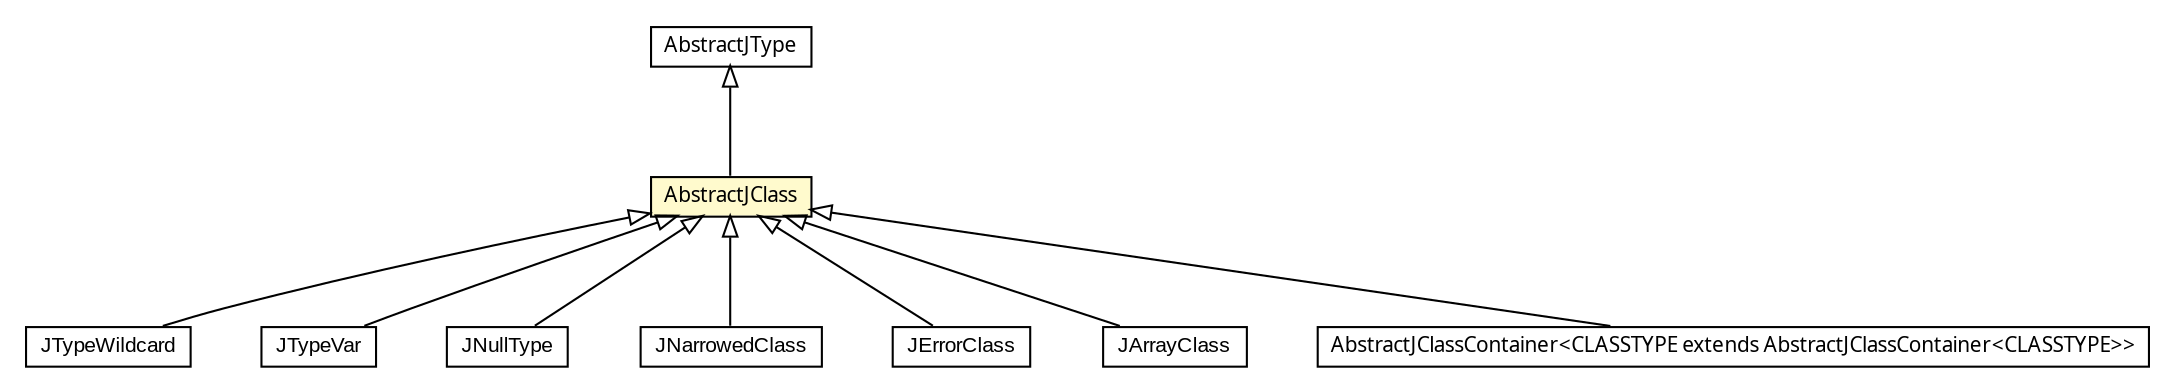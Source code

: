 #!/usr/local/bin/dot
#
# Class diagram 
# Generated by UMLGraph version 5.1 (http://www.umlgraph.org/)
#

digraph G {
	edge [fontname="arial",fontsize=10,labelfontname="arial",labelfontsize=10];
	node [fontname="arial",fontsize=10,shape=plaintext];
	nodesep=0.25;
	ranksep=0.5;
	// com.helger.jcodemodel.JTypeWildcard
	c11710 [label=<<table title="com.helger.jcodemodel.JTypeWildcard" border="0" cellborder="1" cellspacing="0" cellpadding="2" port="p" href="./JTypeWildcard.html">
		<tr><td><table border="0" cellspacing="0" cellpadding="1">
<tr><td align="center" balign="center"> JTypeWildcard </td></tr>
		</table></td></tr>
		</table>>, fontname="arial", fontcolor="black", fontsize=10.0];
	// com.helger.jcodemodel.JTypeVar
	c11713 [label=<<table title="com.helger.jcodemodel.JTypeVar" border="0" cellborder="1" cellspacing="0" cellpadding="2" port="p" href="./JTypeVar.html">
		<tr><td><table border="0" cellspacing="0" cellpadding="1">
<tr><td align="center" balign="center"> JTypeVar </td></tr>
		</table></td></tr>
		</table>>, fontname="arial", fontcolor="black", fontsize=10.0];
	// com.helger.jcodemodel.JNullType
	c11727 [label=<<table title="com.helger.jcodemodel.JNullType" border="0" cellborder="1" cellspacing="0" cellpadding="2" port="p" href="./JNullType.html">
		<tr><td><table border="0" cellspacing="0" cellpadding="1">
<tr><td align="center" balign="center"> JNullType </td></tr>
		</table></td></tr>
		</table>>, fontname="arial", fontcolor="black", fontsize=10.0];
	// com.helger.jcodemodel.JNarrowedClass
	c11728 [label=<<table title="com.helger.jcodemodel.JNarrowedClass" border="0" cellborder="1" cellspacing="0" cellpadding="2" port="p" href="./JNarrowedClass.html">
		<tr><td><table border="0" cellspacing="0" cellpadding="1">
<tr><td align="center" balign="center"> JNarrowedClass </td></tr>
		</table></td></tr>
		</table>>, fontname="arial", fontcolor="black", fontsize=10.0];
	// com.helger.jcodemodel.JErrorClass
	c11745 [label=<<table title="com.helger.jcodemodel.JErrorClass" border="0" cellborder="1" cellspacing="0" cellpadding="2" port="p" href="./JErrorClass.html">
		<tr><td><table border="0" cellspacing="0" cellpadding="1">
<tr><td align="center" balign="center"> JErrorClass </td></tr>
		</table></td></tr>
		</table>>, fontname="arial", fontcolor="black", fontsize=10.0];
	// com.helger.jcodemodel.JArrayClass
	c11770 [label=<<table title="com.helger.jcodemodel.JArrayClass" border="0" cellborder="1" cellspacing="0" cellpadding="2" port="p" href="./JArrayClass.html">
		<tr><td><table border="0" cellspacing="0" cellpadding="1">
<tr><td align="center" balign="center"> JArrayClass </td></tr>
		</table></td></tr>
		</table>>, fontname="arial", fontcolor="black", fontsize=10.0];
	// com.helger.jcodemodel.AbstractJType
	c11790 [label=<<table title="com.helger.jcodemodel.AbstractJType" border="0" cellborder="1" cellspacing="0" cellpadding="2" port="p" href="./AbstractJType.html">
		<tr><td><table border="0" cellspacing="0" cellpadding="1">
<tr><td align="center" balign="center"><font face="ariali"> AbstractJType </font></td></tr>
		</table></td></tr>
		</table>>, fontname="arial", fontcolor="black", fontsize=10.0];
	// com.helger.jcodemodel.AbstractJClassContainer<CLASSTYPE extends com.helger.jcodemodel.AbstractJClassContainer<CLASSTYPE>>
	c11795 [label=<<table title="com.helger.jcodemodel.AbstractJClassContainer" border="0" cellborder="1" cellspacing="0" cellpadding="2" port="p" href="./AbstractJClassContainer.html">
		<tr><td><table border="0" cellspacing="0" cellpadding="1">
<tr><td align="center" balign="center"><font face="ariali"> AbstractJClassContainer&lt;CLASSTYPE extends AbstractJClassContainer&lt;CLASSTYPE&gt;&gt; </font></td></tr>
		</table></td></tr>
		</table>>, fontname="arial", fontcolor="black", fontsize=10.0];
	// com.helger.jcodemodel.AbstractJClass
	c11796 [label=<<table title="com.helger.jcodemodel.AbstractJClass" border="0" cellborder="1" cellspacing="0" cellpadding="2" port="p" bgcolor="lemonChiffon" href="./AbstractJClass.html">
		<tr><td><table border="0" cellspacing="0" cellpadding="1">
<tr><td align="center" balign="center"><font face="ariali"> AbstractJClass </font></td></tr>
		</table></td></tr>
		</table>>, fontname="arial", fontcolor="black", fontsize=10.0];
	//com.helger.jcodemodel.JTypeWildcard extends com.helger.jcodemodel.AbstractJClass
	c11796:p -> c11710:p [dir=back,arrowtail=empty];
	//com.helger.jcodemodel.JTypeVar extends com.helger.jcodemodel.AbstractJClass
	c11796:p -> c11713:p [dir=back,arrowtail=empty];
	//com.helger.jcodemodel.JNullType extends com.helger.jcodemodel.AbstractJClass
	c11796:p -> c11727:p [dir=back,arrowtail=empty];
	//com.helger.jcodemodel.JNarrowedClass extends com.helger.jcodemodel.AbstractJClass
	c11796:p -> c11728:p [dir=back,arrowtail=empty];
	//com.helger.jcodemodel.JErrorClass extends com.helger.jcodemodel.AbstractJClass
	c11796:p -> c11745:p [dir=back,arrowtail=empty];
	//com.helger.jcodemodel.JArrayClass extends com.helger.jcodemodel.AbstractJClass
	c11796:p -> c11770:p [dir=back,arrowtail=empty];
	//com.helger.jcodemodel.AbstractJClassContainer<CLASSTYPE extends com.helger.jcodemodel.AbstractJClassContainer<CLASSTYPE>> extends com.helger.jcodemodel.AbstractJClass
	c11796:p -> c11795:p [dir=back,arrowtail=empty];
	//com.helger.jcodemodel.AbstractJClass extends com.helger.jcodemodel.AbstractJType
	c11790:p -> c11796:p [dir=back,arrowtail=empty];
}

